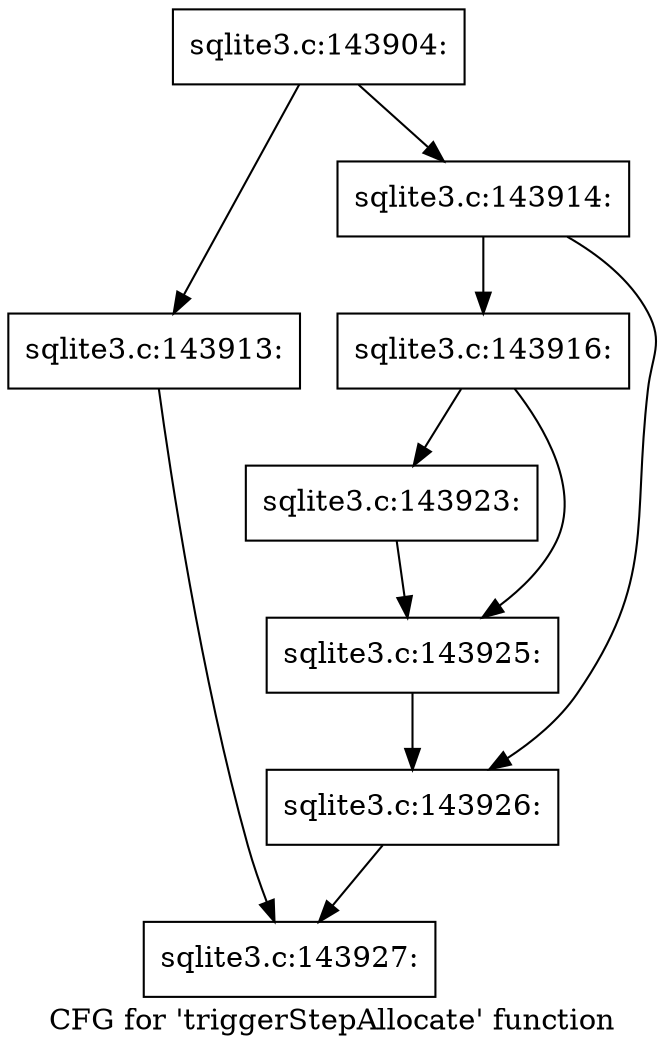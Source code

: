 digraph "CFG for 'triggerStepAllocate' function" {
	label="CFG for 'triggerStepAllocate' function";

	Node0x55c0fa25bd30 [shape=record,label="{sqlite3.c:143904:}"];
	Node0x55c0fa25bd30 -> Node0x55c0fa27f030;
	Node0x55c0fa25bd30 -> Node0x55c0fa27f080;
	Node0x55c0fa27f030 [shape=record,label="{sqlite3.c:143913:}"];
	Node0x55c0fa27f030 -> Node0x55c0fa260010;
	Node0x55c0fa27f080 [shape=record,label="{sqlite3.c:143914:}"];
	Node0x55c0fa27f080 -> Node0x55c0fa27fd80;
	Node0x55c0fa27f080 -> Node0x55c0fa27fdd0;
	Node0x55c0fa27fd80 [shape=record,label="{sqlite3.c:143916:}"];
	Node0x55c0fa27fd80 -> Node0x55c0f64eb390;
	Node0x55c0fa27fd80 -> Node0x55c0fa281bb0;
	Node0x55c0f64eb390 [shape=record,label="{sqlite3.c:143923:}"];
	Node0x55c0f64eb390 -> Node0x55c0fa281bb0;
	Node0x55c0fa281bb0 [shape=record,label="{sqlite3.c:143925:}"];
	Node0x55c0fa281bb0 -> Node0x55c0fa27fdd0;
	Node0x55c0fa27fdd0 [shape=record,label="{sqlite3.c:143926:}"];
	Node0x55c0fa27fdd0 -> Node0x55c0fa260010;
	Node0x55c0fa260010 [shape=record,label="{sqlite3.c:143927:}"];
}
